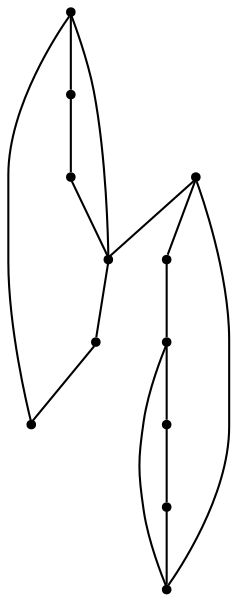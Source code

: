 graph {
  node [shape=point,comment="{\"directed\":false,\"doi\":\"10.4230/LIPIcs.GD.2024.30\",\"figure\":\"14 (1)\"}"]

  v0 [pos="1142.498071657834,1966.149228558383"]
  v1 [pos="1128.352457056299,1990.6419832028444"]
  v2 [pos="1128.3482597332595,1941.6567282361302"]
  v3 [pos="1100.0571577217968,1990.6419832028444"]
  v4 [pos="1085.9115431202617,1966.149228558383"]
  v5 [pos="1100.0571577217968,1941.652659080789"]
  v6 [pos="675.7028061462511,1966.1410902477"]
  v7 [pos="661.5571915447161,1990.6376597252943"]
  v8 [pos="661.548796898637,1941.6483356032386"]
  v9 [pos="633.2576948871742,1990.637659725294"]
  v10 [pos="619.1163412044825,1966.1410902477"]
  v11 [pos="633.2576948871742,1941.6442664478973"]

  v0 -- v1 [id="-1",pos="1142.498071657834,1966.149228558383 1128.352457056299,1990.6419832028444 1128.352457056299,1990.6419832028444 1128.352457056299,1990.6419832028444"]
  v10 -- v11 [id="-2",pos="619.1163412044825,1966.1410902477 633.2576948871742,1941.6442664478973 633.2576948871742,1941.6442664478973 633.2576948871742,1941.6442664478973"]
  v9 -- v10 [id="-4",pos="633.2576948871742,1990.637659725294 619.1163412044825,1966.1410902477 619.1163412044825,1966.1410902477 619.1163412044825,1966.1410902477"]
  v11 -- v8 [id="-5",pos="633.2576948871742,1941.6442664478973 661.548796898637,1941.6483356032386 661.548796898637,1941.6483356032386 661.548796898637,1941.6483356032386"]
  v6 -- v4 [id="-9",pos="675.7028061462511,1966.1410902477 1085.9115431202617,1966.149228558383 1085.9115431202617,1966.149228558383 1085.9115431202617,1966.149228558383"]
  v8 -- v6 [id="-11",pos="661.548796898637,1941.6483356032386 675.7028061462511,1966.1410902477 675.7028061462511,1966.1410902477 675.7028061462511,1966.1410902477"]
  v7 -- v9 [id="-12",pos="661.5571915447161,1990.6376597252943 633.2576948871742,1990.637659725294 633.2576948871742,1990.637659725294 633.2576948871742,1990.637659725294"]
  v8 -- v9 [id="-14",pos="661.548796898637,1941.6483356032386 633.2576948871742,1990.637659725294 633.2576948871742,1990.637659725294 633.2576948871742,1990.637659725294"]
  v6 -- v7 [id="-17",pos="675.7028061462511,1966.1410902477 661.5571915447161,1990.6376597252943 661.5571915447161,1990.6376597252943 661.5571915447161,1990.6376597252943"]
  v4 -- v5 [id="-19",pos="1085.9115431202617,1966.149228558383 1100.0571577217968,1941.652659080789 1100.0571577217968,1941.652659080789 1100.0571577217968,1941.652659080789"]
  v4 -- v0 [id="-20",pos="1085.9115431202617,1966.149228558383 1142.498071657834,1966.149228558383 1142.498071657834,1966.149228558383 1142.498071657834,1966.149228558383"]
  v3 -- v4 [id="-22",pos="1100.0571577217968,1990.6419832028444 1085.9115431202617,1966.149228558383 1085.9115431202617,1966.149228558383 1085.9115431202617,1966.149228558383"]
  v5 -- v2 [id="-23",pos="1100.0571577217968,1941.652659080789 1128.3482597332595,1941.6567282361302 1128.3482597332595,1941.6567282361302 1128.3482597332595,1941.6567282361302"]
  v1 -- v3 [id="-26",pos="1128.352457056299,1990.6419832028444 1100.0571577217968,1990.6419832028444 1100.0571577217968,1990.6419832028444 1100.0571577217968,1990.6419832028444"]
  v2 -- v0 [id="-27",pos="1128.3482597332595,1941.6567282361302 1142.498071657834,1966.149228558383 1142.498071657834,1966.149228558383 1142.498071657834,1966.149228558383"]
}